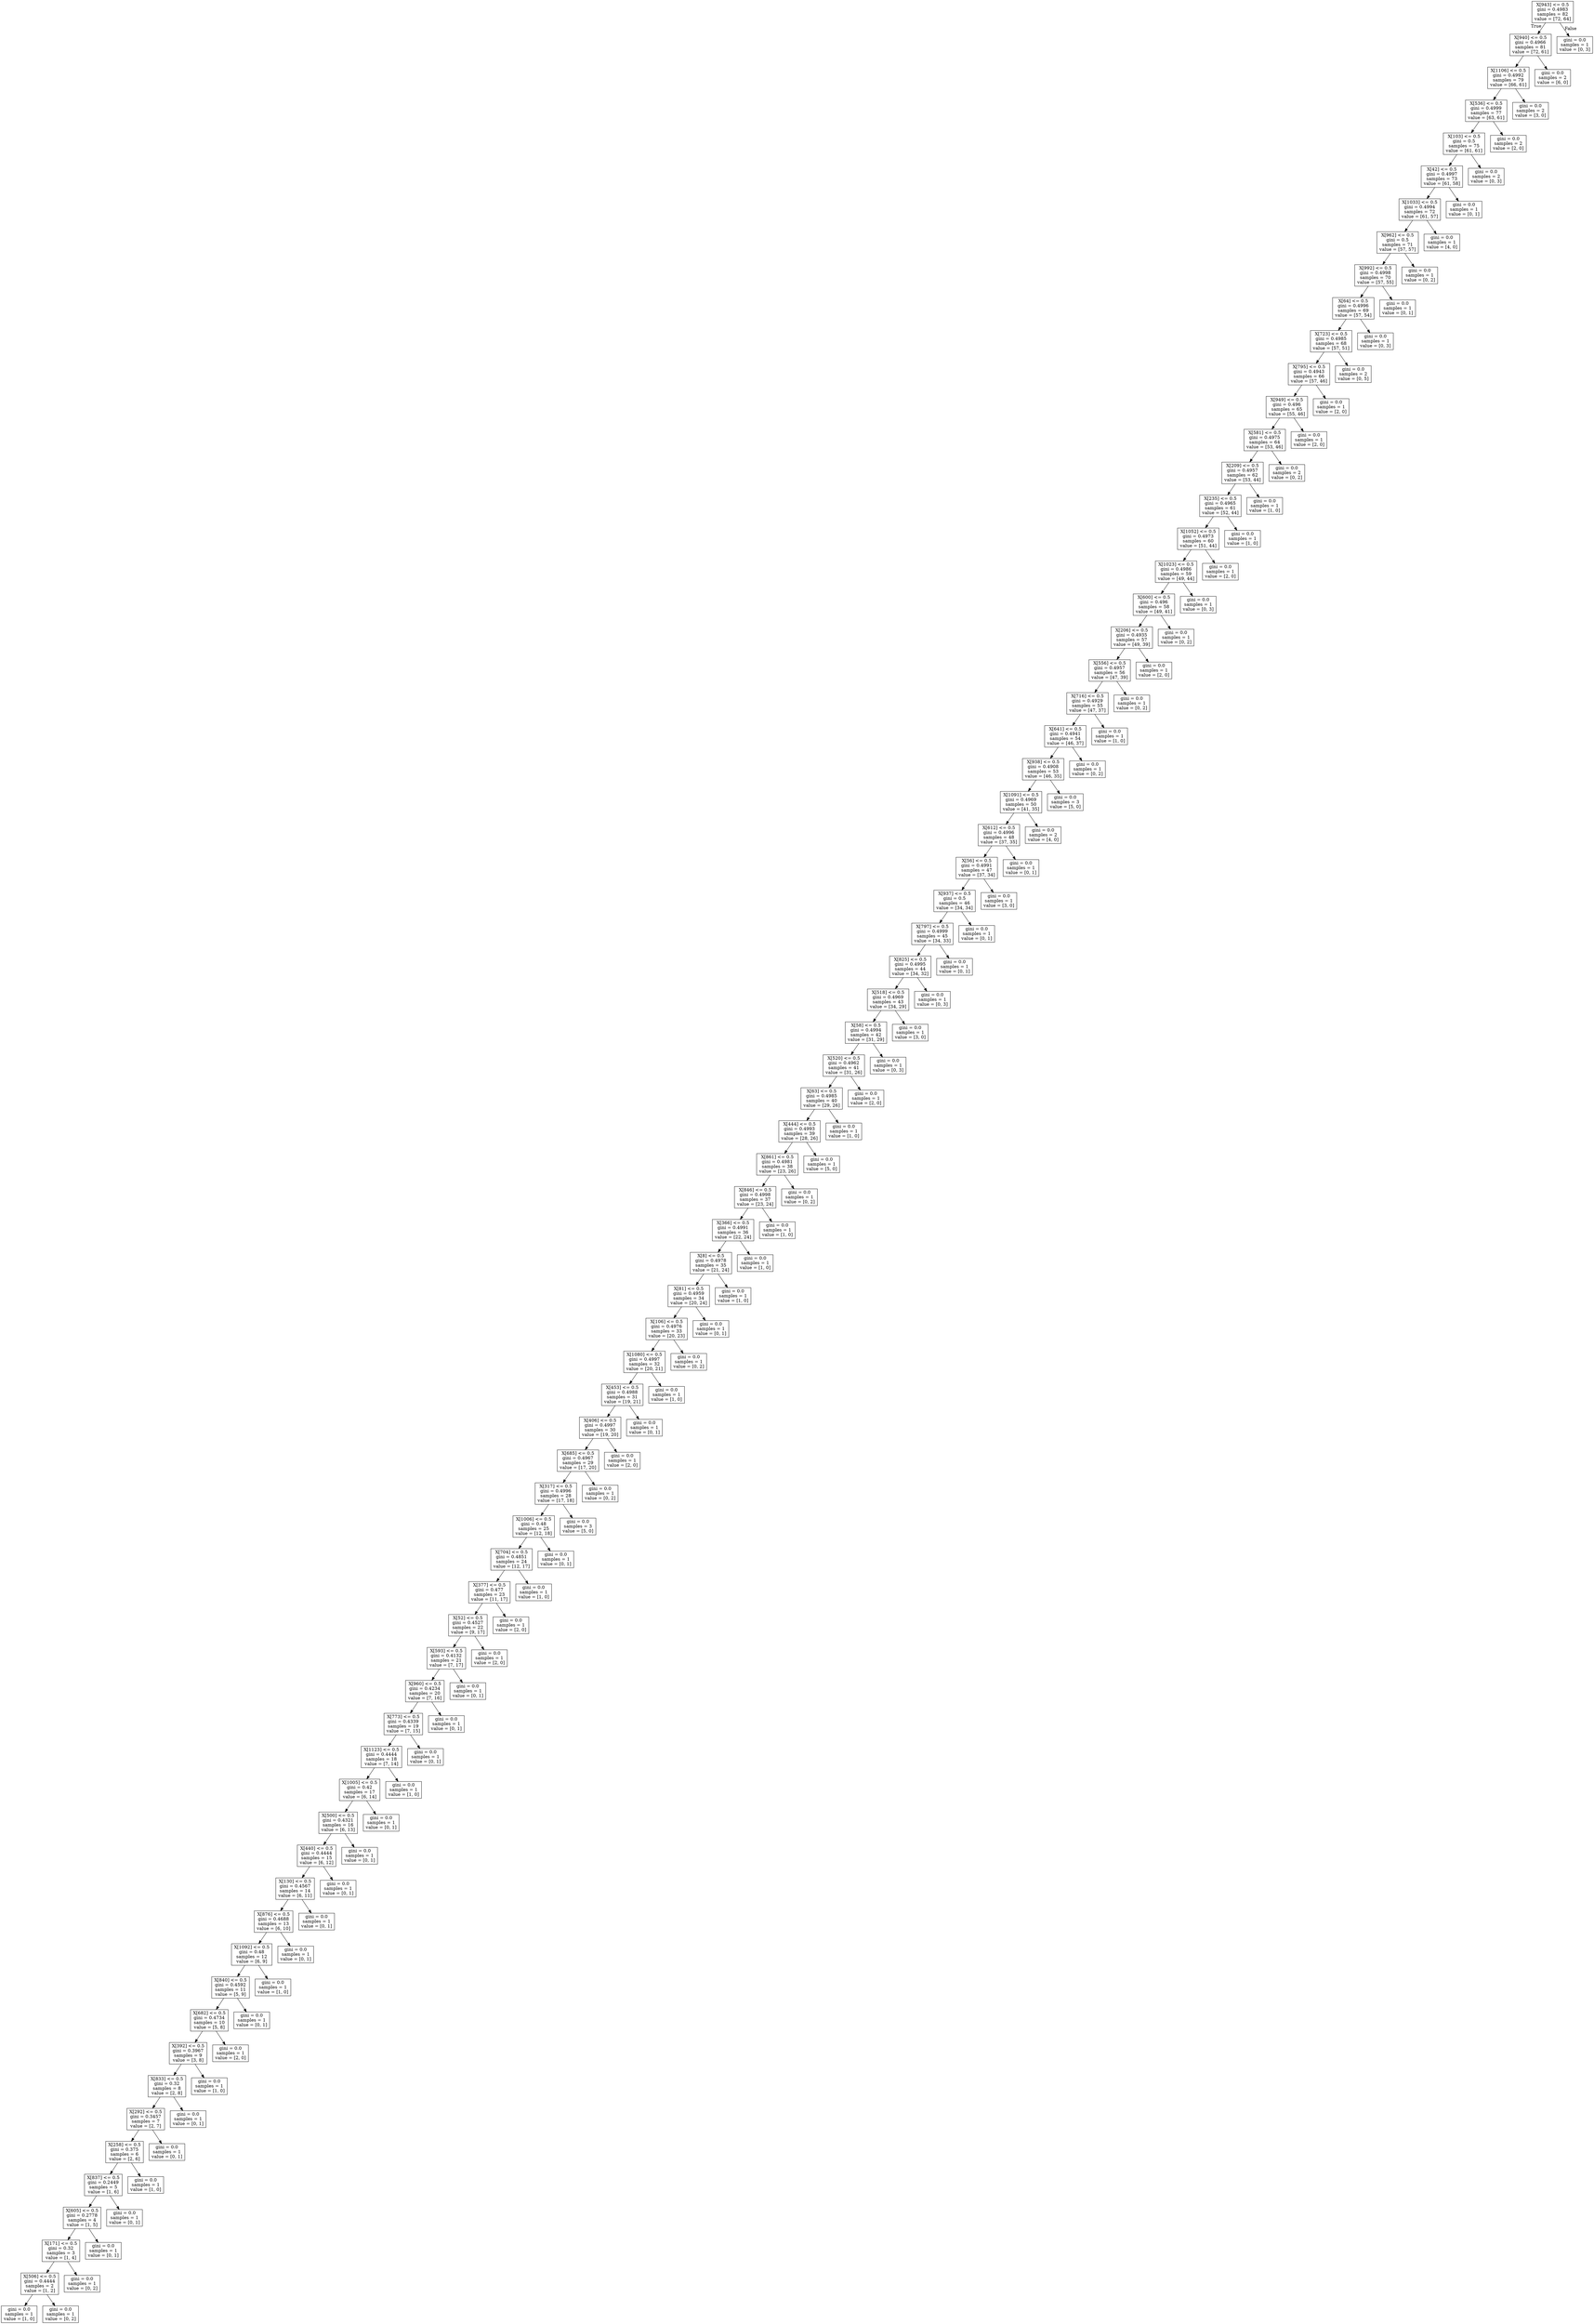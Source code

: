 digraph Tree {
node [shape=box] ;
0 [label="X[943] <= 0.5\ngini = 0.4983\nsamples = 82\nvalue = [72, 64]"] ;
1 [label="X[940] <= 0.5\ngini = 0.4966\nsamples = 81\nvalue = [72, 61]"] ;
0 -> 1 [labeldistance=2.5, labelangle=45, headlabel="True"] ;
2 [label="X[1106] <= 0.5\ngini = 0.4992\nsamples = 79\nvalue = [66, 61]"] ;
1 -> 2 ;
3 [label="X[536] <= 0.5\ngini = 0.4999\nsamples = 77\nvalue = [63, 61]"] ;
2 -> 3 ;
4 [label="X[103] <= 0.5\ngini = 0.5\nsamples = 75\nvalue = [61, 61]"] ;
3 -> 4 ;
5 [label="X[42] <= 0.5\ngini = 0.4997\nsamples = 73\nvalue = [61, 58]"] ;
4 -> 5 ;
6 [label="X[1033] <= 0.5\ngini = 0.4994\nsamples = 72\nvalue = [61, 57]"] ;
5 -> 6 ;
7 [label="X[962] <= 0.5\ngini = 0.5\nsamples = 71\nvalue = [57, 57]"] ;
6 -> 7 ;
8 [label="X[992] <= 0.5\ngini = 0.4998\nsamples = 70\nvalue = [57, 55]"] ;
7 -> 8 ;
9 [label="X[64] <= 0.5\ngini = 0.4996\nsamples = 69\nvalue = [57, 54]"] ;
8 -> 9 ;
10 [label="X[723] <= 0.5\ngini = 0.4985\nsamples = 68\nvalue = [57, 51]"] ;
9 -> 10 ;
11 [label="X[795] <= 0.5\ngini = 0.4943\nsamples = 66\nvalue = [57, 46]"] ;
10 -> 11 ;
12 [label="X[949] <= 0.5\ngini = 0.496\nsamples = 65\nvalue = [55, 46]"] ;
11 -> 12 ;
13 [label="X[581] <= 0.5\ngini = 0.4975\nsamples = 64\nvalue = [53, 46]"] ;
12 -> 13 ;
14 [label="X[209] <= 0.5\ngini = 0.4957\nsamples = 62\nvalue = [53, 44]"] ;
13 -> 14 ;
15 [label="X[235] <= 0.5\ngini = 0.4965\nsamples = 61\nvalue = [52, 44]"] ;
14 -> 15 ;
16 [label="X[1052] <= 0.5\ngini = 0.4973\nsamples = 60\nvalue = [51, 44]"] ;
15 -> 16 ;
17 [label="X[1023] <= 0.5\ngini = 0.4986\nsamples = 59\nvalue = [49, 44]"] ;
16 -> 17 ;
18 [label="X[600] <= 0.5\ngini = 0.496\nsamples = 58\nvalue = [49, 41]"] ;
17 -> 18 ;
19 [label="X[206] <= 0.5\ngini = 0.4935\nsamples = 57\nvalue = [49, 39]"] ;
18 -> 19 ;
20 [label="X[556] <= 0.5\ngini = 0.4957\nsamples = 56\nvalue = [47, 39]"] ;
19 -> 20 ;
21 [label="X[716] <= 0.5\ngini = 0.4929\nsamples = 55\nvalue = [47, 37]"] ;
20 -> 21 ;
22 [label="X[641] <= 0.5\ngini = 0.4941\nsamples = 54\nvalue = [46, 37]"] ;
21 -> 22 ;
23 [label="X[938] <= 0.5\ngini = 0.4908\nsamples = 53\nvalue = [46, 35]"] ;
22 -> 23 ;
24 [label="X[1091] <= 0.5\ngini = 0.4969\nsamples = 50\nvalue = [41, 35]"] ;
23 -> 24 ;
25 [label="X[612] <= 0.5\ngini = 0.4996\nsamples = 48\nvalue = [37, 35]"] ;
24 -> 25 ;
26 [label="X[56] <= 0.5\ngini = 0.4991\nsamples = 47\nvalue = [37, 34]"] ;
25 -> 26 ;
27 [label="X[937] <= 0.5\ngini = 0.5\nsamples = 46\nvalue = [34, 34]"] ;
26 -> 27 ;
28 [label="X[797] <= 0.5\ngini = 0.4999\nsamples = 45\nvalue = [34, 33]"] ;
27 -> 28 ;
29 [label="X[825] <= 0.5\ngini = 0.4995\nsamples = 44\nvalue = [34, 32]"] ;
28 -> 29 ;
30 [label="X[518] <= 0.5\ngini = 0.4969\nsamples = 43\nvalue = [34, 29]"] ;
29 -> 30 ;
31 [label="X[58] <= 0.5\ngini = 0.4994\nsamples = 42\nvalue = [31, 29]"] ;
30 -> 31 ;
32 [label="X[520] <= 0.5\ngini = 0.4962\nsamples = 41\nvalue = [31, 26]"] ;
31 -> 32 ;
33 [label="X[63] <= 0.5\ngini = 0.4985\nsamples = 40\nvalue = [29, 26]"] ;
32 -> 33 ;
34 [label="X[444] <= 0.5\ngini = 0.4993\nsamples = 39\nvalue = [28, 26]"] ;
33 -> 34 ;
35 [label="X[861] <= 0.5\ngini = 0.4981\nsamples = 38\nvalue = [23, 26]"] ;
34 -> 35 ;
36 [label="X[846] <= 0.5\ngini = 0.4998\nsamples = 37\nvalue = [23, 24]"] ;
35 -> 36 ;
37 [label="X[366] <= 0.5\ngini = 0.4991\nsamples = 36\nvalue = [22, 24]"] ;
36 -> 37 ;
38 [label="X[8] <= 0.5\ngini = 0.4978\nsamples = 35\nvalue = [21, 24]"] ;
37 -> 38 ;
39 [label="X[81] <= 0.5\ngini = 0.4959\nsamples = 34\nvalue = [20, 24]"] ;
38 -> 39 ;
40 [label="X[106] <= 0.5\ngini = 0.4976\nsamples = 33\nvalue = [20, 23]"] ;
39 -> 40 ;
41 [label="X[1080] <= 0.5\ngini = 0.4997\nsamples = 32\nvalue = [20, 21]"] ;
40 -> 41 ;
42 [label="X[453] <= 0.5\ngini = 0.4988\nsamples = 31\nvalue = [19, 21]"] ;
41 -> 42 ;
43 [label="X[406] <= 0.5\ngini = 0.4997\nsamples = 30\nvalue = [19, 20]"] ;
42 -> 43 ;
44 [label="X[685] <= 0.5\ngini = 0.4967\nsamples = 29\nvalue = [17, 20]"] ;
43 -> 44 ;
45 [label="X[317] <= 0.5\ngini = 0.4996\nsamples = 28\nvalue = [17, 18]"] ;
44 -> 45 ;
46 [label="X[1006] <= 0.5\ngini = 0.48\nsamples = 25\nvalue = [12, 18]"] ;
45 -> 46 ;
47 [label="X[704] <= 0.5\ngini = 0.4851\nsamples = 24\nvalue = [12, 17]"] ;
46 -> 47 ;
48 [label="X[377] <= 0.5\ngini = 0.477\nsamples = 23\nvalue = [11, 17]"] ;
47 -> 48 ;
49 [label="X[52] <= 0.5\ngini = 0.4527\nsamples = 22\nvalue = [9, 17]"] ;
48 -> 49 ;
50 [label="X[593] <= 0.5\ngini = 0.4132\nsamples = 21\nvalue = [7, 17]"] ;
49 -> 50 ;
51 [label="X[960] <= 0.5\ngini = 0.4234\nsamples = 20\nvalue = [7, 16]"] ;
50 -> 51 ;
52 [label="X[773] <= 0.5\ngini = 0.4339\nsamples = 19\nvalue = [7, 15]"] ;
51 -> 52 ;
53 [label="X[1123] <= 0.5\ngini = 0.4444\nsamples = 18\nvalue = [7, 14]"] ;
52 -> 53 ;
54 [label="X[1005] <= 0.5\ngini = 0.42\nsamples = 17\nvalue = [6, 14]"] ;
53 -> 54 ;
55 [label="X[500] <= 0.5\ngini = 0.4321\nsamples = 16\nvalue = [6, 13]"] ;
54 -> 55 ;
56 [label="X[440] <= 0.5\ngini = 0.4444\nsamples = 15\nvalue = [6, 12]"] ;
55 -> 56 ;
57 [label="X[130] <= 0.5\ngini = 0.4567\nsamples = 14\nvalue = [6, 11]"] ;
56 -> 57 ;
58 [label="X[876] <= 0.5\ngini = 0.4688\nsamples = 13\nvalue = [6, 10]"] ;
57 -> 58 ;
59 [label="X[1092] <= 0.5\ngini = 0.48\nsamples = 12\nvalue = [6, 9]"] ;
58 -> 59 ;
60 [label="X[840] <= 0.5\ngini = 0.4592\nsamples = 11\nvalue = [5, 9]"] ;
59 -> 60 ;
61 [label="X[682] <= 0.5\ngini = 0.4734\nsamples = 10\nvalue = [5, 8]"] ;
60 -> 61 ;
62 [label="X[392] <= 0.5\ngini = 0.3967\nsamples = 9\nvalue = [3, 8]"] ;
61 -> 62 ;
63 [label="X[833] <= 0.5\ngini = 0.32\nsamples = 8\nvalue = [2, 8]"] ;
62 -> 63 ;
64 [label="X[292] <= 0.5\ngini = 0.3457\nsamples = 7\nvalue = [2, 7]"] ;
63 -> 64 ;
65 [label="X[258] <= 0.5\ngini = 0.375\nsamples = 6\nvalue = [2, 6]"] ;
64 -> 65 ;
66 [label="X[837] <= 0.5\ngini = 0.2449\nsamples = 5\nvalue = [1, 6]"] ;
65 -> 66 ;
67 [label="X[605] <= 0.5\ngini = 0.2778\nsamples = 4\nvalue = [1, 5]"] ;
66 -> 67 ;
68 [label="X[171] <= 0.5\ngini = 0.32\nsamples = 3\nvalue = [1, 4]"] ;
67 -> 68 ;
69 [label="X[506] <= 0.5\ngini = 0.4444\nsamples = 2\nvalue = [1, 2]"] ;
68 -> 69 ;
70 [label="gini = 0.0\nsamples = 1\nvalue = [1, 0]"] ;
69 -> 70 ;
71 [label="gini = 0.0\nsamples = 1\nvalue = [0, 2]"] ;
69 -> 71 ;
72 [label="gini = 0.0\nsamples = 1\nvalue = [0, 2]"] ;
68 -> 72 ;
73 [label="gini = 0.0\nsamples = 1\nvalue = [0, 1]"] ;
67 -> 73 ;
74 [label="gini = 0.0\nsamples = 1\nvalue = [0, 1]"] ;
66 -> 74 ;
75 [label="gini = 0.0\nsamples = 1\nvalue = [1, 0]"] ;
65 -> 75 ;
76 [label="gini = 0.0\nsamples = 1\nvalue = [0, 1]"] ;
64 -> 76 ;
77 [label="gini = 0.0\nsamples = 1\nvalue = [0, 1]"] ;
63 -> 77 ;
78 [label="gini = 0.0\nsamples = 1\nvalue = [1, 0]"] ;
62 -> 78 ;
79 [label="gini = 0.0\nsamples = 1\nvalue = [2, 0]"] ;
61 -> 79 ;
80 [label="gini = 0.0\nsamples = 1\nvalue = [0, 1]"] ;
60 -> 80 ;
81 [label="gini = 0.0\nsamples = 1\nvalue = [1, 0]"] ;
59 -> 81 ;
82 [label="gini = 0.0\nsamples = 1\nvalue = [0, 1]"] ;
58 -> 82 ;
83 [label="gini = 0.0\nsamples = 1\nvalue = [0, 1]"] ;
57 -> 83 ;
84 [label="gini = 0.0\nsamples = 1\nvalue = [0, 1]"] ;
56 -> 84 ;
85 [label="gini = 0.0\nsamples = 1\nvalue = [0, 1]"] ;
55 -> 85 ;
86 [label="gini = 0.0\nsamples = 1\nvalue = [0, 1]"] ;
54 -> 86 ;
87 [label="gini = 0.0\nsamples = 1\nvalue = [1, 0]"] ;
53 -> 87 ;
88 [label="gini = 0.0\nsamples = 1\nvalue = [0, 1]"] ;
52 -> 88 ;
89 [label="gini = 0.0\nsamples = 1\nvalue = [0, 1]"] ;
51 -> 89 ;
90 [label="gini = 0.0\nsamples = 1\nvalue = [0, 1]"] ;
50 -> 90 ;
91 [label="gini = 0.0\nsamples = 1\nvalue = [2, 0]"] ;
49 -> 91 ;
92 [label="gini = 0.0\nsamples = 1\nvalue = [2, 0]"] ;
48 -> 92 ;
93 [label="gini = 0.0\nsamples = 1\nvalue = [1, 0]"] ;
47 -> 93 ;
94 [label="gini = 0.0\nsamples = 1\nvalue = [0, 1]"] ;
46 -> 94 ;
95 [label="gini = 0.0\nsamples = 3\nvalue = [5, 0]"] ;
45 -> 95 ;
96 [label="gini = 0.0\nsamples = 1\nvalue = [0, 2]"] ;
44 -> 96 ;
97 [label="gini = 0.0\nsamples = 1\nvalue = [2, 0]"] ;
43 -> 97 ;
98 [label="gini = 0.0\nsamples = 1\nvalue = [0, 1]"] ;
42 -> 98 ;
99 [label="gini = 0.0\nsamples = 1\nvalue = [1, 0]"] ;
41 -> 99 ;
100 [label="gini = 0.0\nsamples = 1\nvalue = [0, 2]"] ;
40 -> 100 ;
101 [label="gini = 0.0\nsamples = 1\nvalue = [0, 1]"] ;
39 -> 101 ;
102 [label="gini = 0.0\nsamples = 1\nvalue = [1, 0]"] ;
38 -> 102 ;
103 [label="gini = 0.0\nsamples = 1\nvalue = [1, 0]"] ;
37 -> 103 ;
104 [label="gini = 0.0\nsamples = 1\nvalue = [1, 0]"] ;
36 -> 104 ;
105 [label="gini = 0.0\nsamples = 1\nvalue = [0, 2]"] ;
35 -> 105 ;
106 [label="gini = 0.0\nsamples = 1\nvalue = [5, 0]"] ;
34 -> 106 ;
107 [label="gini = 0.0\nsamples = 1\nvalue = [1, 0]"] ;
33 -> 107 ;
108 [label="gini = 0.0\nsamples = 1\nvalue = [2, 0]"] ;
32 -> 108 ;
109 [label="gini = 0.0\nsamples = 1\nvalue = [0, 3]"] ;
31 -> 109 ;
110 [label="gini = 0.0\nsamples = 1\nvalue = [3, 0]"] ;
30 -> 110 ;
111 [label="gini = 0.0\nsamples = 1\nvalue = [0, 3]"] ;
29 -> 111 ;
112 [label="gini = 0.0\nsamples = 1\nvalue = [0, 1]"] ;
28 -> 112 ;
113 [label="gini = 0.0\nsamples = 1\nvalue = [0, 1]"] ;
27 -> 113 ;
114 [label="gini = 0.0\nsamples = 1\nvalue = [3, 0]"] ;
26 -> 114 ;
115 [label="gini = 0.0\nsamples = 1\nvalue = [0, 1]"] ;
25 -> 115 ;
116 [label="gini = 0.0\nsamples = 2\nvalue = [4, 0]"] ;
24 -> 116 ;
117 [label="gini = 0.0\nsamples = 3\nvalue = [5, 0]"] ;
23 -> 117 ;
118 [label="gini = 0.0\nsamples = 1\nvalue = [0, 2]"] ;
22 -> 118 ;
119 [label="gini = 0.0\nsamples = 1\nvalue = [1, 0]"] ;
21 -> 119 ;
120 [label="gini = 0.0\nsamples = 1\nvalue = [0, 2]"] ;
20 -> 120 ;
121 [label="gini = 0.0\nsamples = 1\nvalue = [2, 0]"] ;
19 -> 121 ;
122 [label="gini = 0.0\nsamples = 1\nvalue = [0, 2]"] ;
18 -> 122 ;
123 [label="gini = 0.0\nsamples = 1\nvalue = [0, 3]"] ;
17 -> 123 ;
124 [label="gini = 0.0\nsamples = 1\nvalue = [2, 0]"] ;
16 -> 124 ;
125 [label="gini = 0.0\nsamples = 1\nvalue = [1, 0]"] ;
15 -> 125 ;
126 [label="gini = 0.0\nsamples = 1\nvalue = [1, 0]"] ;
14 -> 126 ;
127 [label="gini = 0.0\nsamples = 2\nvalue = [0, 2]"] ;
13 -> 127 ;
128 [label="gini = 0.0\nsamples = 1\nvalue = [2, 0]"] ;
12 -> 128 ;
129 [label="gini = 0.0\nsamples = 1\nvalue = [2, 0]"] ;
11 -> 129 ;
130 [label="gini = 0.0\nsamples = 2\nvalue = [0, 5]"] ;
10 -> 130 ;
131 [label="gini = 0.0\nsamples = 1\nvalue = [0, 3]"] ;
9 -> 131 ;
132 [label="gini = 0.0\nsamples = 1\nvalue = [0, 1]"] ;
8 -> 132 ;
133 [label="gini = 0.0\nsamples = 1\nvalue = [0, 2]"] ;
7 -> 133 ;
134 [label="gini = 0.0\nsamples = 1\nvalue = [4, 0]"] ;
6 -> 134 ;
135 [label="gini = 0.0\nsamples = 1\nvalue = [0, 1]"] ;
5 -> 135 ;
136 [label="gini = 0.0\nsamples = 2\nvalue = [0, 3]"] ;
4 -> 136 ;
137 [label="gini = 0.0\nsamples = 2\nvalue = [2, 0]"] ;
3 -> 137 ;
138 [label="gini = 0.0\nsamples = 2\nvalue = [3, 0]"] ;
2 -> 138 ;
139 [label="gini = 0.0\nsamples = 2\nvalue = [6, 0]"] ;
1 -> 139 ;
140 [label="gini = 0.0\nsamples = 1\nvalue = [0, 3]"] ;
0 -> 140 [labeldistance=2.5, labelangle=-45, headlabel="False"] ;
}